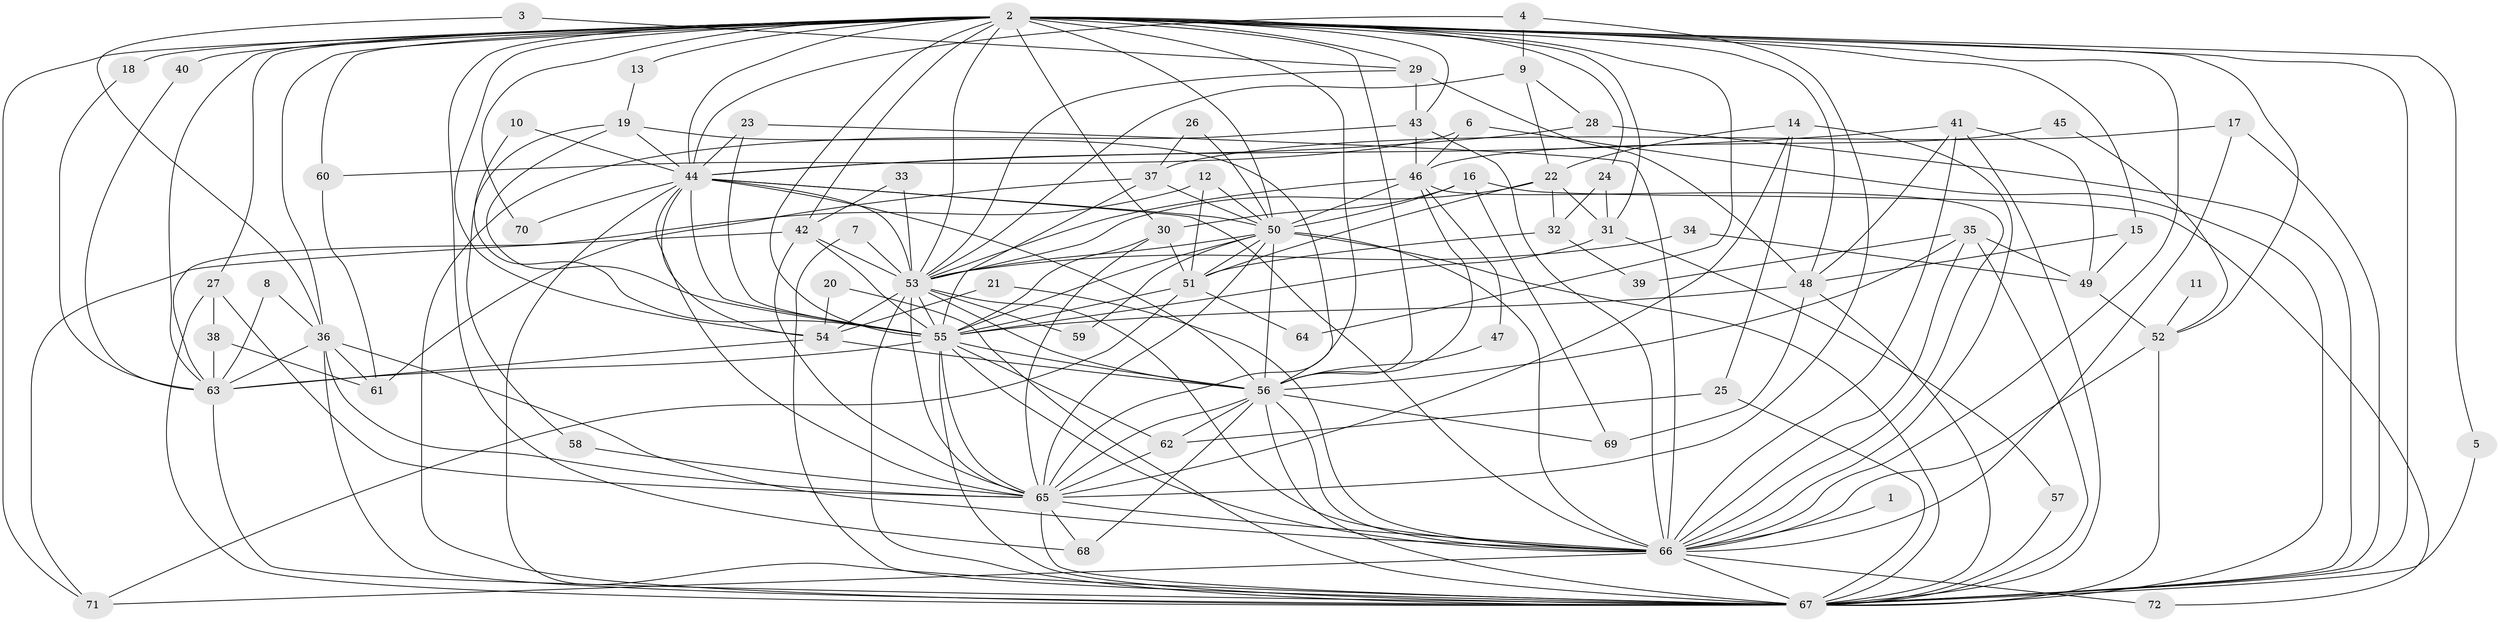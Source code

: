 // original degree distribution, {22: 0.013888888888888888, 25: 0.006944444444444444, 19: 0.006944444444444444, 18: 0.006944444444444444, 23: 0.013888888888888888, 29: 0.006944444444444444, 26: 0.006944444444444444, 21: 0.006944444444444444, 8: 0.013888888888888888, 3: 0.1875, 5: 0.0763888888888889, 4: 0.10416666666666667, 6: 0.027777777777777776, 2: 0.5069444444444444, 9: 0.006944444444444444, 7: 0.006944444444444444}
// Generated by graph-tools (version 1.1) at 2025/25/03/09/25 03:25:46]
// undirected, 72 vertices, 202 edges
graph export_dot {
graph [start="1"]
  node [color=gray90,style=filled];
  1;
  2;
  3;
  4;
  5;
  6;
  7;
  8;
  9;
  10;
  11;
  12;
  13;
  14;
  15;
  16;
  17;
  18;
  19;
  20;
  21;
  22;
  23;
  24;
  25;
  26;
  27;
  28;
  29;
  30;
  31;
  32;
  33;
  34;
  35;
  36;
  37;
  38;
  39;
  40;
  41;
  42;
  43;
  44;
  45;
  46;
  47;
  48;
  49;
  50;
  51;
  52;
  53;
  54;
  55;
  56;
  57;
  58;
  59;
  60;
  61;
  62;
  63;
  64;
  65;
  66;
  67;
  68;
  69;
  70;
  71;
  72;
  1 -- 66 [weight=1.0];
  2 -- 5 [weight=1.0];
  2 -- 13 [weight=2.0];
  2 -- 15 [weight=1.0];
  2 -- 18 [weight=1.0];
  2 -- 24 [weight=1.0];
  2 -- 27 [weight=1.0];
  2 -- 29 [weight=2.0];
  2 -- 30 [weight=1.0];
  2 -- 31 [weight=1.0];
  2 -- 36 [weight=1.0];
  2 -- 40 [weight=1.0];
  2 -- 42 [weight=1.0];
  2 -- 43 [weight=1.0];
  2 -- 44 [weight=3.0];
  2 -- 48 [weight=1.0];
  2 -- 50 [weight=2.0];
  2 -- 52 [weight=1.0];
  2 -- 53 [weight=2.0];
  2 -- 54 [weight=2.0];
  2 -- 55 [weight=3.0];
  2 -- 56 [weight=3.0];
  2 -- 60 [weight=1.0];
  2 -- 63 [weight=1.0];
  2 -- 64 [weight=2.0];
  2 -- 65 [weight=2.0];
  2 -- 66 [weight=2.0];
  2 -- 67 [weight=2.0];
  2 -- 68 [weight=1.0];
  2 -- 70 [weight=1.0];
  2 -- 71 [weight=1.0];
  3 -- 29 [weight=1.0];
  3 -- 36 [weight=1.0];
  4 -- 9 [weight=1.0];
  4 -- 44 [weight=1.0];
  4 -- 65 [weight=1.0];
  5 -- 67 [weight=1.0];
  6 -- 46 [weight=1.0];
  6 -- 60 [weight=1.0];
  6 -- 67 [weight=1.0];
  7 -- 53 [weight=1.0];
  7 -- 67 [weight=1.0];
  8 -- 36 [weight=1.0];
  8 -- 63 [weight=1.0];
  9 -- 22 [weight=1.0];
  9 -- 28 [weight=1.0];
  9 -- 53 [weight=1.0];
  10 -- 44 [weight=1.0];
  10 -- 55 [weight=1.0];
  11 -- 52 [weight=1.0];
  12 -- 50 [weight=1.0];
  12 -- 51 [weight=1.0];
  12 -- 63 [weight=1.0];
  13 -- 19 [weight=1.0];
  14 -- 22 [weight=1.0];
  14 -- 25 [weight=1.0];
  14 -- 65 [weight=1.0];
  14 -- 66 [weight=1.0];
  15 -- 48 [weight=1.0];
  15 -- 49 [weight=1.0];
  16 -- 30 [weight=1.0];
  16 -- 50 [weight=1.0];
  16 -- 69 [weight=1.0];
  16 -- 72 [weight=1.0];
  17 -- 37 [weight=1.0];
  17 -- 66 [weight=1.0];
  17 -- 67 [weight=1.0];
  18 -- 63 [weight=1.0];
  19 -- 44 [weight=1.0];
  19 -- 55 [weight=2.0];
  19 -- 56 [weight=1.0];
  19 -- 58 [weight=1.0];
  20 -- 54 [weight=1.0];
  20 -- 67 [weight=1.0];
  21 -- 54 [weight=1.0];
  21 -- 66 [weight=1.0];
  22 -- 31 [weight=1.0];
  22 -- 32 [weight=1.0];
  22 -- 51 [weight=1.0];
  22 -- 53 [weight=1.0];
  23 -- 44 [weight=1.0];
  23 -- 55 [weight=1.0];
  23 -- 66 [weight=1.0];
  24 -- 31 [weight=1.0];
  24 -- 32 [weight=1.0];
  25 -- 62 [weight=1.0];
  25 -- 67 [weight=2.0];
  26 -- 37 [weight=1.0];
  26 -- 50 [weight=1.0];
  27 -- 38 [weight=1.0];
  27 -- 65 [weight=1.0];
  27 -- 67 [weight=1.0];
  28 -- 44 [weight=2.0];
  28 -- 67 [weight=1.0];
  29 -- 43 [weight=1.0];
  29 -- 48 [weight=1.0];
  29 -- 53 [weight=1.0];
  30 -- 51 [weight=1.0];
  30 -- 55 [weight=1.0];
  30 -- 65 [weight=1.0];
  31 -- 55 [weight=1.0];
  31 -- 57 [weight=1.0];
  32 -- 39 [weight=1.0];
  32 -- 51 [weight=1.0];
  33 -- 42 [weight=1.0];
  33 -- 53 [weight=1.0];
  34 -- 49 [weight=1.0];
  34 -- 53 [weight=1.0];
  35 -- 39 [weight=1.0];
  35 -- 49 [weight=1.0];
  35 -- 56 [weight=1.0];
  35 -- 66 [weight=1.0];
  35 -- 67 [weight=1.0];
  36 -- 61 [weight=1.0];
  36 -- 63 [weight=1.0];
  36 -- 65 [weight=1.0];
  36 -- 66 [weight=1.0];
  36 -- 67 [weight=1.0];
  37 -- 50 [weight=1.0];
  37 -- 55 [weight=1.0];
  37 -- 61 [weight=1.0];
  38 -- 61 [weight=1.0];
  38 -- 63 [weight=1.0];
  40 -- 63 [weight=1.0];
  41 -- 44 [weight=1.0];
  41 -- 48 [weight=1.0];
  41 -- 49 [weight=1.0];
  41 -- 66 [weight=1.0];
  41 -- 67 [weight=1.0];
  42 -- 53 [weight=3.0];
  42 -- 55 [weight=1.0];
  42 -- 65 [weight=1.0];
  42 -- 71 [weight=1.0];
  43 -- 46 [weight=1.0];
  43 -- 66 [weight=1.0];
  43 -- 67 [weight=1.0];
  44 -- 50 [weight=1.0];
  44 -- 53 [weight=2.0];
  44 -- 54 [weight=1.0];
  44 -- 55 [weight=1.0];
  44 -- 56 [weight=3.0];
  44 -- 65 [weight=1.0];
  44 -- 66 [weight=1.0];
  44 -- 67 [weight=1.0];
  44 -- 70 [weight=1.0];
  45 -- 46 [weight=1.0];
  45 -- 52 [weight=1.0];
  46 -- 47 [weight=1.0];
  46 -- 50 [weight=1.0];
  46 -- 53 [weight=1.0];
  46 -- 56 [weight=2.0];
  46 -- 66 [weight=1.0];
  47 -- 56 [weight=1.0];
  48 -- 55 [weight=2.0];
  48 -- 67 [weight=1.0];
  48 -- 69 [weight=2.0];
  49 -- 52 [weight=1.0];
  50 -- 51 [weight=1.0];
  50 -- 53 [weight=1.0];
  50 -- 55 [weight=1.0];
  50 -- 56 [weight=2.0];
  50 -- 59 [weight=1.0];
  50 -- 65 [weight=1.0];
  50 -- 66 [weight=2.0];
  50 -- 67 [weight=1.0];
  51 -- 55 [weight=1.0];
  51 -- 64 [weight=1.0];
  51 -- 71 [weight=1.0];
  52 -- 66 [weight=2.0];
  52 -- 67 [weight=1.0];
  53 -- 54 [weight=1.0];
  53 -- 55 [weight=2.0];
  53 -- 56 [weight=1.0];
  53 -- 59 [weight=1.0];
  53 -- 65 [weight=1.0];
  53 -- 66 [weight=2.0];
  53 -- 67 [weight=2.0];
  54 -- 56 [weight=1.0];
  54 -- 63 [weight=1.0];
  55 -- 56 [weight=1.0];
  55 -- 62 [weight=1.0];
  55 -- 63 [weight=1.0];
  55 -- 65 [weight=1.0];
  55 -- 66 [weight=2.0];
  55 -- 67 [weight=1.0];
  56 -- 62 [weight=1.0];
  56 -- 65 [weight=1.0];
  56 -- 66 [weight=1.0];
  56 -- 67 [weight=1.0];
  56 -- 68 [weight=1.0];
  56 -- 69 [weight=1.0];
  57 -- 67 [weight=1.0];
  58 -- 65 [weight=1.0];
  60 -- 61 [weight=1.0];
  62 -- 65 [weight=1.0];
  63 -- 67 [weight=1.0];
  65 -- 66 [weight=1.0];
  65 -- 67 [weight=2.0];
  65 -- 68 [weight=1.0];
  66 -- 67 [weight=1.0];
  66 -- 71 [weight=1.0];
  66 -- 72 [weight=1.0];
}
